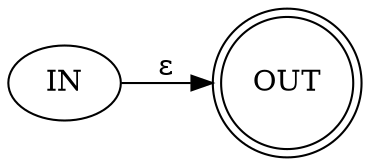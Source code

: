 digraph NFA {
    rankdir=LR;

    /* Entities */
    IN;
    OUT [shape="doublecircle"]

    IN -> OUT [label="ε"];
}

